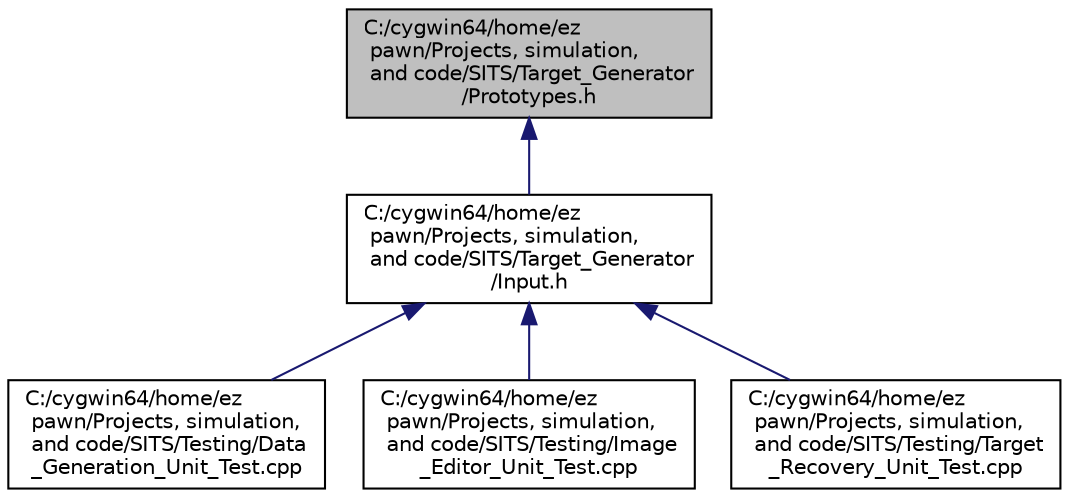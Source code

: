 digraph "C:/cygwin64/home/ez pawn/Projects, simulation, and code/SITS/Target_Generator/Prototypes.h"
{
  edge [fontname="Helvetica",fontsize="10",labelfontname="Helvetica",labelfontsize="10"];
  node [fontname="Helvetica",fontsize="10",shape=record];
  Node8 [label="C:/cygwin64/home/ez\l pawn/Projects, simulation,\l and code/SITS/Target_Generator\l/Prototypes.h",height=0.2,width=0.4,color="black", fillcolor="grey75", style="filled", fontcolor="black"];
  Node8 -> Node9 [dir="back",color="midnightblue",fontsize="10",style="solid",fontname="Helvetica"];
  Node9 [label="C:/cygwin64/home/ez\l pawn/Projects, simulation,\l and code/SITS/Target_Generator\l/Input.h",height=0.2,width=0.4,color="black", fillcolor="white", style="filled",URL="$_target___generator_2_input_8h.html"];
  Node9 -> Node10 [dir="back",color="midnightblue",fontsize="10",style="solid",fontname="Helvetica"];
  Node10 [label="C:/cygwin64/home/ez\l pawn/Projects, simulation,\l and code/SITS/Testing/Data\l_Generation_Unit_Test.cpp",height=0.2,width=0.4,color="black", fillcolor="white", style="filled",URL="$_data___generation___unit___test_8cpp.html"];
  Node9 -> Node11 [dir="back",color="midnightblue",fontsize="10",style="solid",fontname="Helvetica"];
  Node11 [label="C:/cygwin64/home/ez\l pawn/Projects, simulation,\l and code/SITS/Testing/Image\l_Editor_Unit_Test.cpp",height=0.2,width=0.4,color="black", fillcolor="white", style="filled",URL="$_image___editor___unit___test_8cpp.html"];
  Node9 -> Node12 [dir="back",color="midnightblue",fontsize="10",style="solid",fontname="Helvetica"];
  Node12 [label="C:/cygwin64/home/ez\l pawn/Projects, simulation,\l and code/SITS/Testing/Target\l_Recovery_Unit_Test.cpp",height=0.2,width=0.4,color="black", fillcolor="white", style="filled",URL="$_target___recovery___unit___test_8cpp.html"];
}
